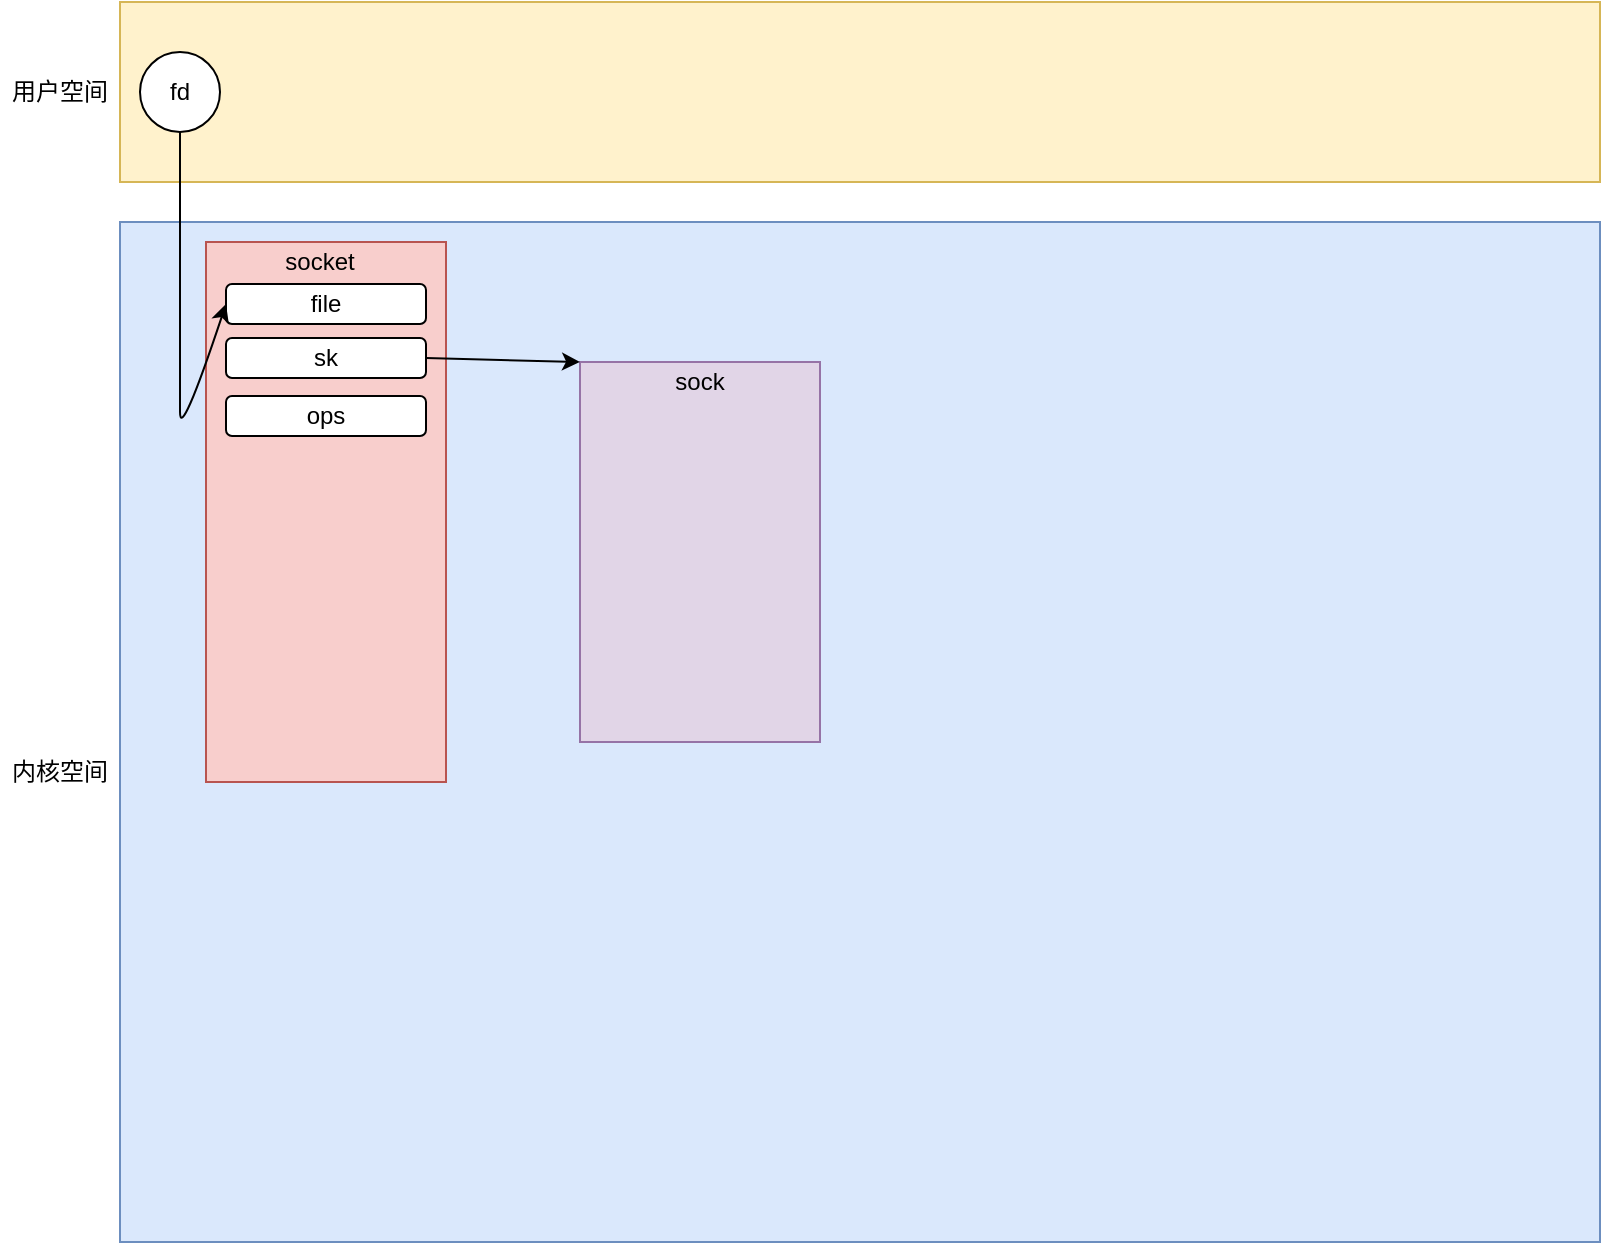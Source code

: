 <mxfile>
    <diagram id="H_TojHdX5LGii575a1vU" name="Page-1">
        <mxGraphModel dx="1097" dy="689" grid="1" gridSize="10" guides="1" tooltips="1" connect="1" arrows="1" fold="1" page="1" pageScale="1" pageWidth="850" pageHeight="1100" math="0" shadow="0">
            <root>
                <mxCell id="0"/>
                <mxCell id="1" parent="0"/>
                <mxCell id="4" value="" style="rounded=0;whiteSpace=wrap;html=1;fillColor=#fff2cc;strokeColor=#d6b656;" vertex="1" parent="1">
                    <mxGeometry x="60" y="70" width="740" height="90" as="geometry"/>
                </mxCell>
                <mxCell id="2" value="fd" style="ellipse;whiteSpace=wrap;html=1;" vertex="1" parent="1">
                    <mxGeometry x="70" y="95" width="40" height="40" as="geometry"/>
                </mxCell>
                <mxCell id="3" value="" style="rounded=0;whiteSpace=wrap;html=1;fillColor=#dae8fc;strokeColor=#6c8ebf;" vertex="1" parent="1">
                    <mxGeometry x="60" y="180" width="740" height="510" as="geometry"/>
                </mxCell>
                <mxCell id="5" value="用户空间" style="text;html=1;strokeColor=none;fillColor=none;align=center;verticalAlign=middle;whiteSpace=wrap;rounded=0;" vertex="1" parent="1">
                    <mxGeometry y="100" width="60" height="30" as="geometry"/>
                </mxCell>
                <mxCell id="6" value="内核空间" style="text;html=1;strokeColor=none;fillColor=none;align=center;verticalAlign=middle;whiteSpace=wrap;rounded=0;" vertex="1" parent="1">
                    <mxGeometry y="440" width="60" height="30" as="geometry"/>
                </mxCell>
                <mxCell id="7" value="" style="rounded=0;whiteSpace=wrap;html=1;fillColor=#f8cecc;strokeColor=#b85450;" vertex="1" parent="1">
                    <mxGeometry x="103" y="190" width="120" height="270" as="geometry"/>
                </mxCell>
                <mxCell id="8" value="socket" style="text;html=1;strokeColor=none;fillColor=none;align=center;verticalAlign=middle;whiteSpace=wrap;rounded=0;" vertex="1" parent="1">
                    <mxGeometry x="130" y="185" width="60" height="30" as="geometry"/>
                </mxCell>
                <mxCell id="9" value="ops" style="rounded=1;whiteSpace=wrap;html=1;" vertex="1" parent="1">
                    <mxGeometry x="113" y="267" width="100" height="20" as="geometry"/>
                </mxCell>
                <mxCell id="10" value="sk" style="rounded=1;whiteSpace=wrap;html=1;" vertex="1" parent="1">
                    <mxGeometry x="113" y="238" width="100" height="20" as="geometry"/>
                </mxCell>
                <mxCell id="11" value="file" style="rounded=1;whiteSpace=wrap;html=1;" vertex="1" parent="1">
                    <mxGeometry x="113" y="211" width="100" height="20" as="geometry"/>
                </mxCell>
                <mxCell id="12" value="" style="curved=1;endArrow=classic;html=1;exitX=0.5;exitY=1;exitDx=0;exitDy=0;entryX=0;entryY=0.5;entryDx=0;entryDy=0;" edge="1" parent="1" source="2" target="11">
                    <mxGeometry width="50" height="50" relative="1" as="geometry">
                        <mxPoint x="400" y="320" as="sourcePoint"/>
                        <mxPoint x="450" y="270" as="targetPoint"/>
                        <Array as="points">
                            <mxPoint x="90" y="150"/>
                            <mxPoint x="90" y="170"/>
                            <mxPoint x="90" y="190"/>
                            <mxPoint x="90" y="210"/>
                            <mxPoint x="90" y="230"/>
                            <mxPoint x="90" y="240"/>
                            <mxPoint x="90" y="260"/>
                            <mxPoint x="90" y="290"/>
                        </Array>
                    </mxGeometry>
                </mxCell>
                <mxCell id="14" value="" style="rounded=0;whiteSpace=wrap;html=1;fillColor=#e1d5e7;strokeColor=#9673a6;" vertex="1" parent="1">
                    <mxGeometry x="290" y="250" width="120" height="190" as="geometry"/>
                </mxCell>
                <mxCell id="15" value="" style="endArrow=classic;html=1;exitX=1;exitY=0.5;exitDx=0;exitDy=0;entryX=0;entryY=0;entryDx=0;entryDy=0;" edge="1" parent="1" source="10" target="14">
                    <mxGeometry width="50" height="50" relative="1" as="geometry">
                        <mxPoint x="350" y="310" as="sourcePoint"/>
                        <mxPoint x="400" y="260" as="targetPoint"/>
                    </mxGeometry>
                </mxCell>
                <mxCell id="16" value="sock" style="text;html=1;strokeColor=none;fillColor=none;align=center;verticalAlign=middle;whiteSpace=wrap;rounded=0;" vertex="1" parent="1">
                    <mxGeometry x="320" y="245" width="60" height="30" as="geometry"/>
                </mxCell>
            </root>
        </mxGraphModel>
    </diagram>
</mxfile>
